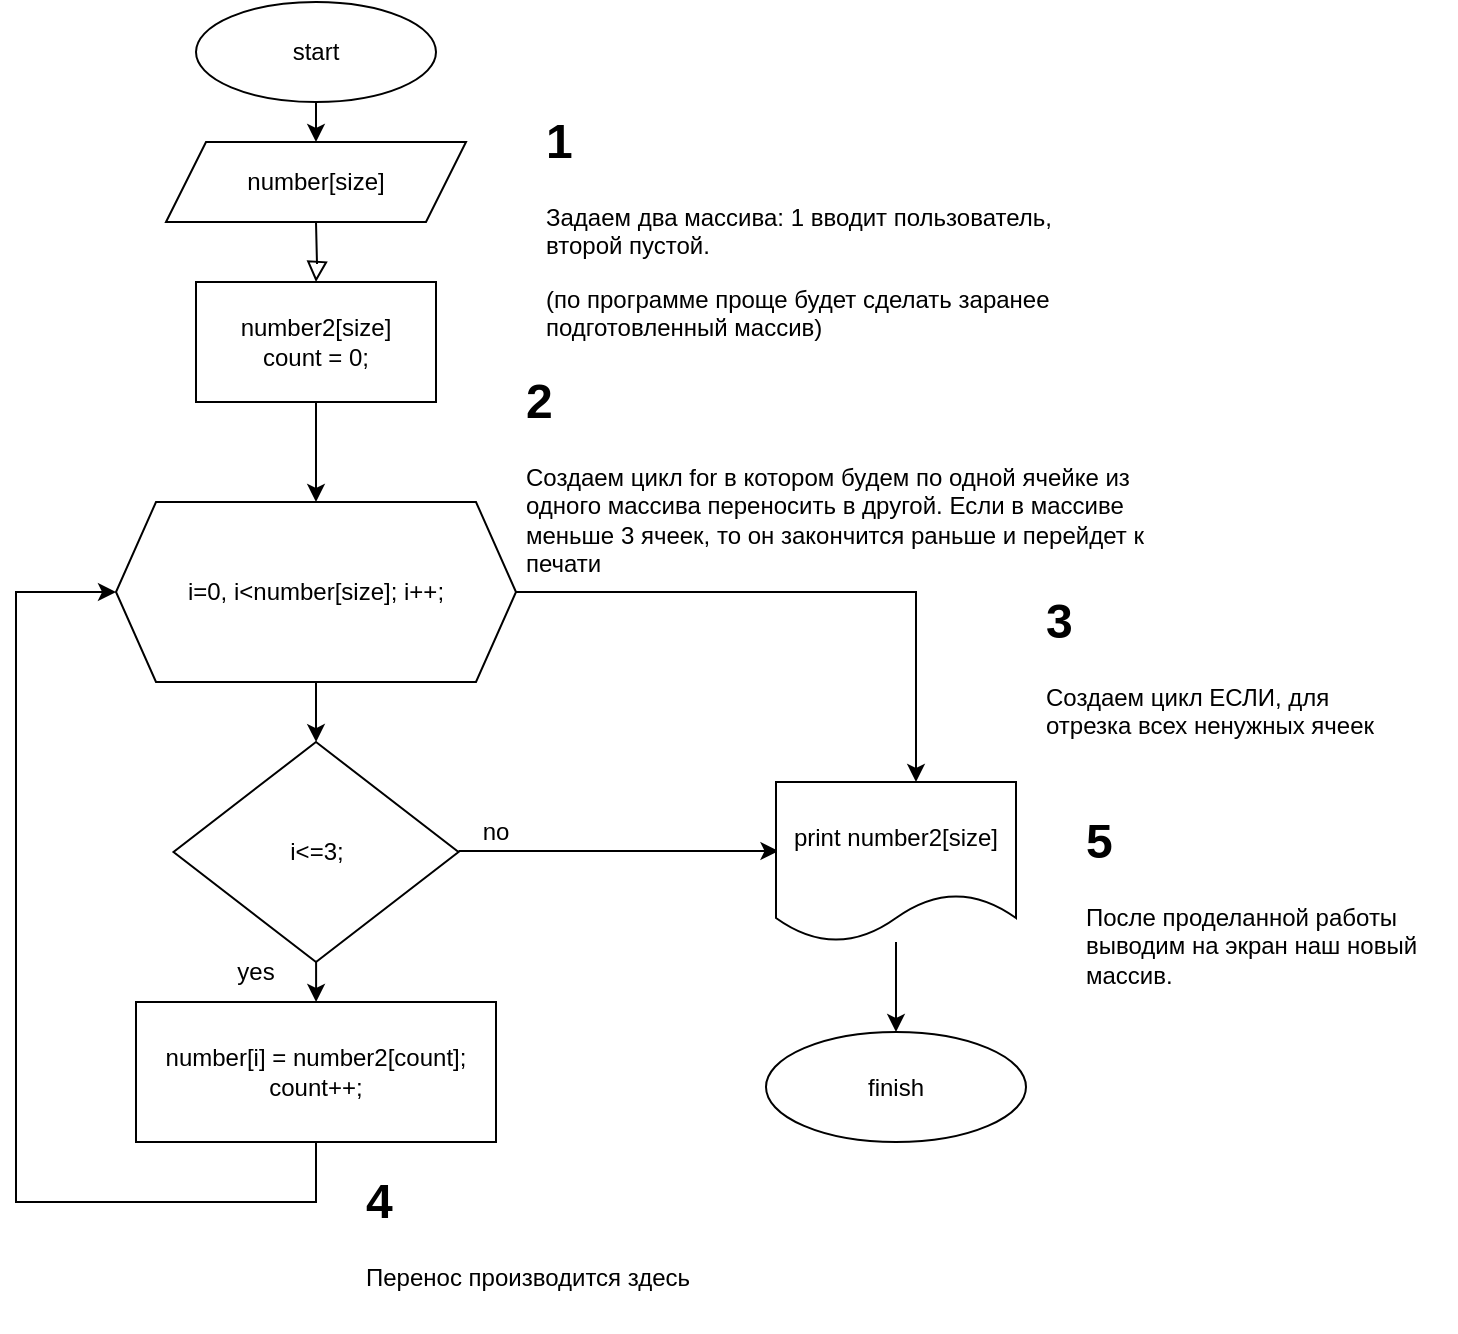<mxfile version="22.1.1" type="device">
  <diagram id="C5RBs43oDa-KdzZeNtuy" name="Page-1">
    <mxGraphModel dx="1002" dy="567" grid="1" gridSize="10" guides="1" tooltips="1" connect="1" arrows="1" fold="1" page="1" pageScale="1" pageWidth="827" pageHeight="1169" math="0" shadow="0">
      <root>
        <mxCell id="WIyWlLk6GJQsqaUBKTNV-0" />
        <mxCell id="WIyWlLk6GJQsqaUBKTNV-1" parent="WIyWlLk6GJQsqaUBKTNV-0" />
        <mxCell id="WIyWlLk6GJQsqaUBKTNV-2" value="" style="rounded=0;html=1;jettySize=auto;orthogonalLoop=1;fontSize=11;endArrow=block;endFill=0;endSize=8;strokeWidth=1;shadow=0;labelBackgroundColor=none;edgeStyle=orthogonalEdgeStyle;" parent="WIyWlLk6GJQsqaUBKTNV-1" target="YZCgXVp1-A0Gv4GDbvZ--7" edge="1">
          <mxGeometry relative="1" as="geometry">
            <mxPoint x="220" y="120" as="sourcePoint" />
            <mxPoint x="220" y="150" as="targetPoint" />
          </mxGeometry>
        </mxCell>
        <mxCell id="YZCgXVp1-A0Gv4GDbvZ--2" value="" style="edgeStyle=orthogonalEdgeStyle;rounded=0;orthogonalLoop=1;jettySize=auto;html=1;" edge="1" parent="WIyWlLk6GJQsqaUBKTNV-1" source="YZCgXVp1-A0Gv4GDbvZ--1">
          <mxGeometry relative="1" as="geometry">
            <mxPoint x="220" y="80" as="targetPoint" />
          </mxGeometry>
        </mxCell>
        <mxCell id="YZCgXVp1-A0Gv4GDbvZ--1" value="start" style="ellipse;whiteSpace=wrap;html=1;" vertex="1" parent="WIyWlLk6GJQsqaUBKTNV-1">
          <mxGeometry x="160" y="10" width="120" height="50" as="geometry" />
        </mxCell>
        <mxCell id="YZCgXVp1-A0Gv4GDbvZ--4" value="number[size]&lt;br&gt;" style="shape=parallelogram;perimeter=parallelogramPerimeter;whiteSpace=wrap;html=1;fixedSize=1;" vertex="1" parent="WIyWlLk6GJQsqaUBKTNV-1">
          <mxGeometry x="145" y="80" width="150" height="40" as="geometry" />
        </mxCell>
        <mxCell id="YZCgXVp1-A0Gv4GDbvZ--6" value="&lt;h1&gt;1&lt;/h1&gt;&lt;p&gt;Задаем два массива: 1 вводит пользователь, второй пустой.&lt;/p&gt;&lt;p&gt;(по программе проще будет сделать заранее подготовленный массив)&lt;/p&gt;" style="text;html=1;strokeColor=none;fillColor=none;spacing=5;spacingTop=-20;whiteSpace=wrap;overflow=hidden;rounded=0;" vertex="1" parent="WIyWlLk6GJQsqaUBKTNV-1">
          <mxGeometry x="330" y="60" width="270" height="120" as="geometry" />
        </mxCell>
        <mxCell id="YZCgXVp1-A0Gv4GDbvZ--9" value="" style="edgeStyle=orthogonalEdgeStyle;rounded=0;orthogonalLoop=1;jettySize=auto;html=1;" edge="1" parent="WIyWlLk6GJQsqaUBKTNV-1" source="YZCgXVp1-A0Gv4GDbvZ--7">
          <mxGeometry relative="1" as="geometry">
            <mxPoint x="220" y="260" as="targetPoint" />
          </mxGeometry>
        </mxCell>
        <mxCell id="YZCgXVp1-A0Gv4GDbvZ--7" value="number2[size]&lt;br&gt;count = 0;" style="rounded=0;whiteSpace=wrap;html=1;" vertex="1" parent="WIyWlLk6GJQsqaUBKTNV-1">
          <mxGeometry x="160" y="150" width="120" height="60" as="geometry" />
        </mxCell>
        <mxCell id="YZCgXVp1-A0Gv4GDbvZ--13" value="" style="edgeStyle=orthogonalEdgeStyle;rounded=0;orthogonalLoop=1;jettySize=auto;html=1;" edge="1" parent="WIyWlLk6GJQsqaUBKTNV-1" source="YZCgXVp1-A0Gv4GDbvZ--10" target="YZCgXVp1-A0Gv4GDbvZ--12">
          <mxGeometry relative="1" as="geometry" />
        </mxCell>
        <mxCell id="YZCgXVp1-A0Gv4GDbvZ--10" value="i=0, i&amp;lt;number[size]; i++;" style="shape=hexagon;perimeter=hexagonPerimeter2;whiteSpace=wrap;html=1;fixedSize=1;" vertex="1" parent="WIyWlLk6GJQsqaUBKTNV-1">
          <mxGeometry x="120" y="260" width="200" height="90" as="geometry" />
        </mxCell>
        <mxCell id="YZCgXVp1-A0Gv4GDbvZ--11" value="&lt;h1&gt;2&lt;/h1&gt;&lt;p&gt;Создаем цикл for в котором будем по одной ячейке из одного массива переносить в другой. Если в массиве меньше 3 ячеек, то он закончится раньше и перейдет к печати&lt;br&gt;&lt;/p&gt;" style="text;html=1;strokeColor=none;fillColor=none;spacing=5;spacingTop=-20;whiteSpace=wrap;overflow=hidden;rounded=0;" vertex="1" parent="WIyWlLk6GJQsqaUBKTNV-1">
          <mxGeometry x="320" y="190" width="330" height="110" as="geometry" />
        </mxCell>
        <mxCell id="YZCgXVp1-A0Gv4GDbvZ--16" value="" style="edgeStyle=orthogonalEdgeStyle;rounded=0;orthogonalLoop=1;jettySize=auto;html=1;" edge="1" parent="WIyWlLk6GJQsqaUBKTNV-1" source="YZCgXVp1-A0Gv4GDbvZ--12" target="YZCgXVp1-A0Gv4GDbvZ--15">
          <mxGeometry relative="1" as="geometry" />
        </mxCell>
        <mxCell id="YZCgXVp1-A0Gv4GDbvZ--12" value="i&amp;lt;=3;" style="rhombus;whiteSpace=wrap;html=1;" vertex="1" parent="WIyWlLk6GJQsqaUBKTNV-1">
          <mxGeometry x="148.75" y="380" width="142.5" height="110" as="geometry" />
        </mxCell>
        <mxCell id="YZCgXVp1-A0Gv4GDbvZ--14" style="edgeStyle=orthogonalEdgeStyle;rounded=0;orthogonalLoop=1;jettySize=auto;html=1;exitX=0.5;exitY=1;exitDx=0;exitDy=0;" edge="1" parent="WIyWlLk6GJQsqaUBKTNV-1" source="YZCgXVp1-A0Gv4GDbvZ--11" target="YZCgXVp1-A0Gv4GDbvZ--11">
          <mxGeometry relative="1" as="geometry" />
        </mxCell>
        <mxCell id="YZCgXVp1-A0Gv4GDbvZ--15" value="number[i] = number2[count];&lt;br&gt;count++;" style="whiteSpace=wrap;html=1;" vertex="1" parent="WIyWlLk6GJQsqaUBKTNV-1">
          <mxGeometry x="130" y="510" width="180" height="70" as="geometry" />
        </mxCell>
        <mxCell id="YZCgXVp1-A0Gv4GDbvZ--17" value="" style="endArrow=classic;html=1;rounded=0;exitX=0.5;exitY=1;exitDx=0;exitDy=0;entryX=0;entryY=0.5;entryDx=0;entryDy=0;" edge="1" parent="WIyWlLk6GJQsqaUBKTNV-1" source="YZCgXVp1-A0Gv4GDbvZ--15" target="YZCgXVp1-A0Gv4GDbvZ--10">
          <mxGeometry width="50" height="50" relative="1" as="geometry">
            <mxPoint x="390" y="540" as="sourcePoint" />
            <mxPoint x="440" y="490" as="targetPoint" />
            <Array as="points">
              <mxPoint x="220" y="610" />
              <mxPoint x="70" y="610" />
              <mxPoint x="70" y="305" />
            </Array>
          </mxGeometry>
        </mxCell>
        <mxCell id="YZCgXVp1-A0Gv4GDbvZ--18" value="no" style="text;html=1;strokeColor=none;fillColor=none;align=center;verticalAlign=middle;whiteSpace=wrap;rounded=0;" vertex="1" parent="WIyWlLk6GJQsqaUBKTNV-1">
          <mxGeometry x="280" y="410" width="60" height="30" as="geometry" />
        </mxCell>
        <mxCell id="YZCgXVp1-A0Gv4GDbvZ--19" value="yes" style="text;html=1;strokeColor=none;fillColor=none;align=center;verticalAlign=middle;whiteSpace=wrap;rounded=0;" vertex="1" parent="WIyWlLk6GJQsqaUBKTNV-1">
          <mxGeometry x="160" y="480" width="60" height="30" as="geometry" />
        </mxCell>
        <mxCell id="YZCgXVp1-A0Gv4GDbvZ--20" value="" style="endArrow=classic;html=1;rounded=0;" edge="1" parent="WIyWlLk6GJQsqaUBKTNV-1">
          <mxGeometry width="50" height="50" relative="1" as="geometry">
            <mxPoint x="291.25" y="434.5" as="sourcePoint" />
            <mxPoint x="451.25" y="434.5" as="targetPoint" />
          </mxGeometry>
        </mxCell>
        <mxCell id="YZCgXVp1-A0Gv4GDbvZ--21" value="" style="endArrow=classic;html=1;rounded=0;exitX=1;exitY=0.5;exitDx=0;exitDy=0;" edge="1" parent="WIyWlLk6GJQsqaUBKTNV-1" source="YZCgXVp1-A0Gv4GDbvZ--10">
          <mxGeometry width="50" height="50" relative="1" as="geometry">
            <mxPoint x="390" y="440" as="sourcePoint" />
            <mxPoint x="520" y="400" as="targetPoint" />
            <Array as="points">
              <mxPoint x="520" y="305" />
            </Array>
          </mxGeometry>
        </mxCell>
        <mxCell id="YZCgXVp1-A0Gv4GDbvZ--24" value="" style="edgeStyle=orthogonalEdgeStyle;rounded=0;orthogonalLoop=1;jettySize=auto;html=1;" edge="1" parent="WIyWlLk6GJQsqaUBKTNV-1" source="YZCgXVp1-A0Gv4GDbvZ--22" target="YZCgXVp1-A0Gv4GDbvZ--23">
          <mxGeometry relative="1" as="geometry" />
        </mxCell>
        <mxCell id="YZCgXVp1-A0Gv4GDbvZ--22" value="print number2[size]" style="shape=document;whiteSpace=wrap;html=1;boundedLbl=1;" vertex="1" parent="WIyWlLk6GJQsqaUBKTNV-1">
          <mxGeometry x="450" y="400" width="120" height="80" as="geometry" />
        </mxCell>
        <mxCell id="YZCgXVp1-A0Gv4GDbvZ--23" value="finish" style="ellipse;whiteSpace=wrap;html=1;" vertex="1" parent="WIyWlLk6GJQsqaUBKTNV-1">
          <mxGeometry x="445" y="525" width="130" height="55" as="geometry" />
        </mxCell>
        <mxCell id="YZCgXVp1-A0Gv4GDbvZ--25" value="&lt;h1&gt;3&lt;/h1&gt;&lt;div&gt;Создаем цикл ЕСЛИ, для отрезка всех ненужных ячеек&lt;/div&gt;" style="text;html=1;strokeColor=none;fillColor=none;spacing=5;spacingTop=-20;whiteSpace=wrap;overflow=hidden;rounded=0;" vertex="1" parent="WIyWlLk6GJQsqaUBKTNV-1">
          <mxGeometry x="580" y="300" width="190" height="90" as="geometry" />
        </mxCell>
        <mxCell id="YZCgXVp1-A0Gv4GDbvZ--26" value="&lt;h1&gt;4&lt;/h1&gt;&lt;div&gt;Перенос производится здесь&lt;/div&gt;" style="text;html=1;strokeColor=none;fillColor=none;spacing=5;spacingTop=-20;whiteSpace=wrap;overflow=hidden;rounded=0;" vertex="1" parent="WIyWlLk6GJQsqaUBKTNV-1">
          <mxGeometry x="240" y="590" width="190" height="85" as="geometry" />
        </mxCell>
        <mxCell id="YZCgXVp1-A0Gv4GDbvZ--27" value="&lt;h1&gt;5&lt;/h1&gt;&lt;div&gt;После проделанной работы выводим на экран наш новый массив.&lt;/div&gt;" style="text;html=1;strokeColor=none;fillColor=none;spacing=5;spacingTop=-20;whiteSpace=wrap;overflow=hidden;rounded=0;" vertex="1" parent="WIyWlLk6GJQsqaUBKTNV-1">
          <mxGeometry x="600" y="410" width="190" height="120" as="geometry" />
        </mxCell>
      </root>
    </mxGraphModel>
  </diagram>
</mxfile>
